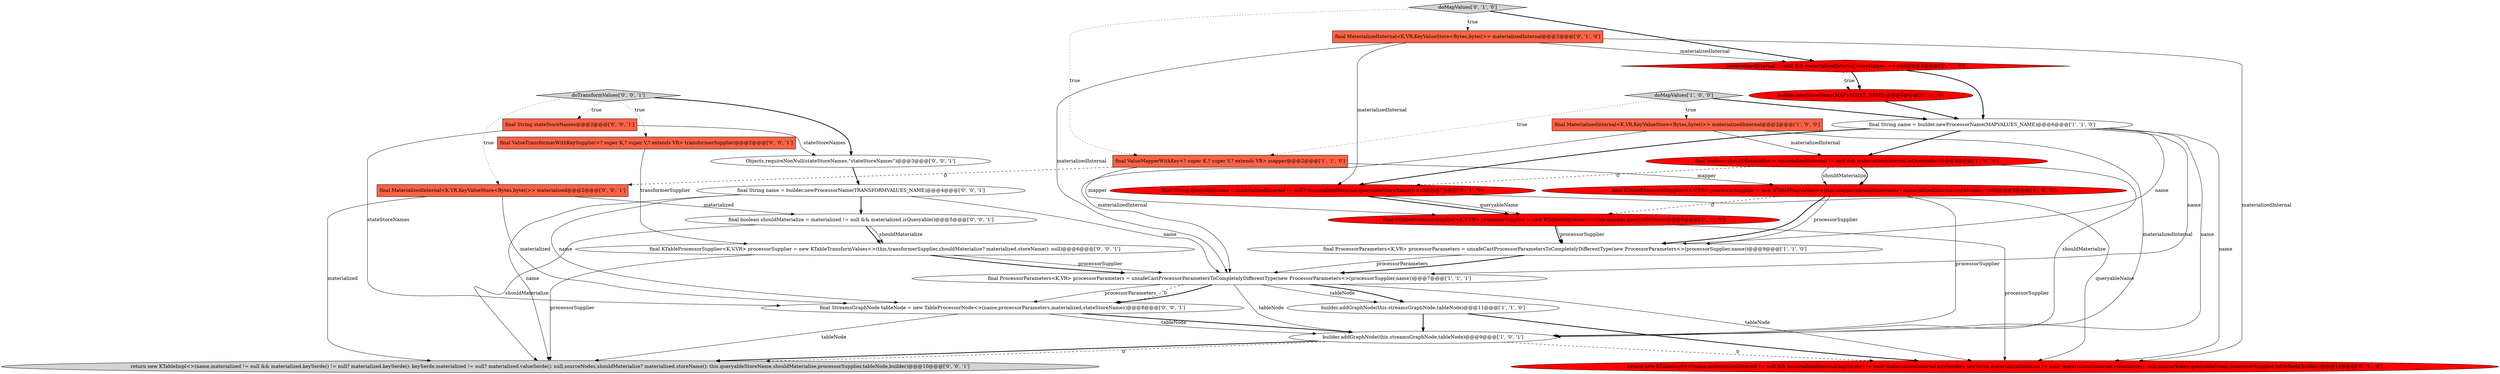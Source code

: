 digraph {
11 [style = filled, label = "builder.newStoreName(MAPVALUES_NAME)@@@4@@@['0', '1', '0']", fillcolor = red, shape = ellipse image = "AAA1AAABBB2BBB"];
7 [style = filled, label = "final boolean shouldMaterialize = materializedInternal != null && materializedInternal.isQueryable()@@@4@@@['1', '0', '0']", fillcolor = red, shape = ellipse image = "AAA1AAABBB1BBB"];
19 [style = filled, label = "final String stateStoreNames@@@2@@@['0', '0', '1']", fillcolor = tomato, shape = box image = "AAA0AAABBB3BBB"];
14 [style = filled, label = "doMapValues['0', '1', '0']", fillcolor = lightgray, shape = diamond image = "AAA0AAABBB2BBB"];
6 [style = filled, label = "final ProcessorParameters<K,VR> processorParameters = unsafeCastProcessorParametersToCompletelyDifferentType(new ProcessorParameters<>(processorSupplier,name))@@@9@@@['1', '1', '0']", fillcolor = white, shape = ellipse image = "AAA0AAABBB1BBB"];
24 [style = filled, label = "final String name = builder.newProcessorName(TRANSFORMVALUES_NAME)@@@4@@@['0', '0', '1']", fillcolor = white, shape = ellipse image = "AAA0AAABBB3BBB"];
26 [style = filled, label = "final boolean shouldMaterialize = materialized != null && materialized.isQueryable()@@@5@@@['0', '0', '1']", fillcolor = white, shape = ellipse image = "AAA0AAABBB3BBB"];
4 [style = filled, label = "doMapValues['1', '0', '0']", fillcolor = lightgray, shape = diamond image = "AAA0AAABBB1BBB"];
10 [style = filled, label = "final KTableProcessorSupplier<K,V,VR> processorSupplier = new KTableMapValues<>(this,mapper,queryableName)@@@8@@@['0', '1', '0']", fillcolor = red, shape = ellipse image = "AAA1AAABBB2BBB"];
22 [style = filled, label = "Objects.requireNonNull(stateStoreNames,\"stateStoreNames\")@@@3@@@['0', '0', '1']", fillcolor = white, shape = ellipse image = "AAA0AAABBB3BBB"];
20 [style = filled, label = "return new KTableImpl<>(name,materialized != null && materialized.keySerde() != null? materialized.keySerde(): keySerde,materialized != null? materialized.valueSerde(): null,sourceNodes,shouldMaterialize? materialized.storeName(): this.queryableStoreName,shouldMaterialize,processorSupplier,tableNode,builder)@@@10@@@['0', '0', '1']", fillcolor = lightgray, shape = ellipse image = "AAA0AAABBB3BBB"];
18 [style = filled, label = "doTransformValues['0', '0', '1']", fillcolor = lightgray, shape = diamond image = "AAA0AAABBB3BBB"];
21 [style = filled, label = "final ValueTransformerWithKeySupplier<? super K,? super V,? extends VR> transformerSupplier@@@2@@@['0', '0', '1']", fillcolor = tomato, shape = box image = "AAA0AAABBB3BBB"];
25 [style = filled, label = "final MaterializedInternal<K,VR,KeyValueStore<Bytes,byte((>> materialized@@@2@@@['0', '0', '1']", fillcolor = tomato, shape = box image = "AAA0AAABBB3BBB"];
23 [style = filled, label = "final KTableProcessorSupplier<K,V,VR> processorSupplier = new KTableTransformValues<>(this,transformerSupplier,shouldMaterialize? materialized.storeName(): null)@@@6@@@['0', '0', '1']", fillcolor = white, shape = ellipse image = "AAA0AAABBB3BBB"];
17 [style = filled, label = "final StreamsGraphNode tableNode = new TableProcessorNode<>(name,processorParameters,materialized,stateStoreNames)@@@8@@@['0', '0', '1']", fillcolor = white, shape = ellipse image = "AAA0AAABBB3BBB"];
12 [style = filled, label = "final MaterializedInternal<K,VR,KeyValueStore<Bytes,byte((>> materializedInternal@@@2@@@['0', '1', '0']", fillcolor = tomato, shape = box image = "AAA0AAABBB2BBB"];
3 [style = filled, label = "final ValueMapperWithKey<? super K,? super V,? extends VR> mapper@@@2@@@['1', '1', '0']", fillcolor = tomato, shape = box image = "AAA0AAABBB1BBB"];
0 [style = filled, label = "final MaterializedInternal<K,VR,KeyValueStore<Bytes,byte((>> materializedInternal@@@2@@@['1', '0', '0']", fillcolor = tomato, shape = box image = "AAA0AAABBB1BBB"];
16 [style = filled, label = "return new KTableImpl<>(name,materializedInternal != null && materializedInternal.keySerde() != null? materializedInternal.keySerde(): keySerde,materializedInternal != null? materializedInternal.valueSerde(): null,sourceNodes,queryableName,processorSupplier,tableNode,builder)@@@12@@@['0', '1', '0']", fillcolor = red, shape = ellipse image = "AAA1AAABBB2BBB"];
2 [style = filled, label = "final KTableProcessorSupplier<K,V,VR> processorSupplier = new KTableMapValues<>(this,mapper,shouldMaterialize? materializedInternal.storeName(): null)@@@5@@@['1', '0', '0']", fillcolor = red, shape = ellipse image = "AAA1AAABBB1BBB"];
8 [style = filled, label = "builder.addGraphNode(this.streamsGraphNode,tableNode)@@@11@@@['1', '1', '0']", fillcolor = white, shape = ellipse image = "AAA0AAABBB1BBB"];
13 [style = filled, label = "materializedInternal != null && materializedInternal.storeName() == null@@@3@@@['0', '1', '0']", fillcolor = red, shape = diamond image = "AAA1AAABBB2BBB"];
5 [style = filled, label = "builder.addGraphNode(this.streamsGraphNode,tableNode)@@@9@@@['1', '0', '1']", fillcolor = white, shape = ellipse image = "AAA0AAABBB1BBB"];
1 [style = filled, label = "final String name = builder.newProcessorName(MAPVALUES_NAME)@@@6@@@['1', '1', '0']", fillcolor = white, shape = ellipse image = "AAA0AAABBB1BBB"];
9 [style = filled, label = "final ProcessorParameters<K,VR> processorParameters = unsafeCastProcessorParametersToCompletelyDifferentType(new ProcessorParameters<>(processorSupplier,name))@@@7@@@['1', '1', '1']", fillcolor = white, shape = ellipse image = "AAA0AAABBB1BBB"];
15 [style = filled, label = "final String queryableName = materializedInternal != null? materializedInternal.queryableStoreName(): null@@@7@@@['0', '1', '0']", fillcolor = red, shape = ellipse image = "AAA1AAABBB2BBB"];
25->20 [style = solid, label="materialized"];
1->5 [style = solid, label="name"];
8->16 [style = bold, label=""];
24->9 [style = solid, label="name"];
0->9 [style = solid, label="materializedInternal"];
17->5 [style = bold, label=""];
15->10 [style = bold, label=""];
12->13 [style = solid, label="materializedInternal"];
14->12 [style = dotted, label="true"];
17->5 [style = solid, label="tableNode"];
3->2 [style = solid, label="mapper"];
12->16 [style = solid, label="materializedInternal"];
7->2 [style = solid, label="shouldMaterialize"];
25->17 [style = solid, label="materialized"];
11->1 [style = bold, label=""];
12->15 [style = solid, label="materializedInternal"];
1->6 [style = solid, label="name"];
3->10 [style = solid, label="mapper"];
2->6 [style = bold, label=""];
1->15 [style = bold, label=""];
5->20 [style = bold, label=""];
25->26 [style = solid, label="materialized"];
0->7 [style = solid, label="materializedInternal"];
4->0 [style = dotted, label="true"];
18->21 [style = dotted, label="true"];
18->19 [style = dotted, label="true"];
7->5 [style = solid, label="shouldMaterialize"];
6->9 [style = solid, label="processorParameters"];
9->17 [style = bold, label=""];
2->5 [style = solid, label="processorSupplier"];
9->8 [style = bold, label=""];
1->16 [style = solid, label="name"];
1->7 [style = bold, label=""];
13->11 [style = bold, label=""];
15->10 [style = solid, label="queryableName"];
12->9 [style = solid, label="materializedInternal"];
23->20 [style = solid, label="processorSupplier"];
13->1 [style = bold, label=""];
9->17 [style = solid, label="processorParameters"];
0->5 [style = solid, label="materializedInternal"];
10->6 [style = bold, label=""];
2->10 [style = dashed, label="0"];
5->20 [style = dashed, label="0"];
17->20 [style = solid, label="tableNode"];
5->16 [style = dashed, label="0"];
19->17 [style = solid, label="stateStoreNames"];
24->26 [style = bold, label=""];
10->6 [style = solid, label="processorSupplier"];
18->22 [style = bold, label=""];
15->16 [style = solid, label="queryableName"];
4->3 [style = dotted, label="true"];
8->5 [style = bold, label=""];
9->16 [style = solid, label="tableNode"];
7->2 [style = bold, label=""];
9->5 [style = solid, label="tableNode"];
9->17 [style = dashed, label="0"];
21->23 [style = solid, label="transformerSupplier"];
26->23 [style = bold, label=""];
2->6 [style = solid, label="processorSupplier"];
23->9 [style = solid, label="processorSupplier"];
14->3 [style = dotted, label="true"];
24->17 [style = solid, label="name"];
1->9 [style = solid, label="name"];
13->11 [style = dotted, label="true"];
7->15 [style = dashed, label="0"];
19->22 [style = solid, label="stateStoreNames"];
10->16 [style = solid, label="processorSupplier"];
26->23 [style = solid, label="shouldMaterialize"];
4->1 [style = bold, label=""];
14->13 [style = bold, label=""];
9->8 [style = solid, label="tableNode"];
6->9 [style = bold, label=""];
24->20 [style = solid, label="name"];
26->20 [style = solid, label="shouldMaterialize"];
22->24 [style = bold, label=""];
23->9 [style = bold, label=""];
18->25 [style = dotted, label="true"];
3->25 [style = dashed, label="0"];
}
